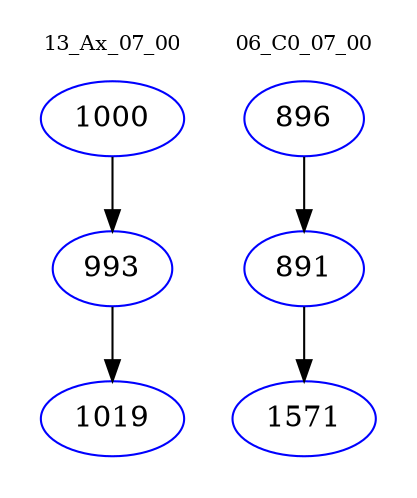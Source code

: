 digraph{
subgraph cluster_0 {
color = white
label = "13_Ax_07_00";
fontsize=10;
T0_1000 [label="1000", color="blue"]
T0_1000 -> T0_993 [color="black"]
T0_993 [label="993", color="blue"]
T0_993 -> T0_1019 [color="black"]
T0_1019 [label="1019", color="blue"]
}
subgraph cluster_1 {
color = white
label = "06_C0_07_00";
fontsize=10;
T1_896 [label="896", color="blue"]
T1_896 -> T1_891 [color="black"]
T1_891 [label="891", color="blue"]
T1_891 -> T1_1571 [color="black"]
T1_1571 [label="1571", color="blue"]
}
}
